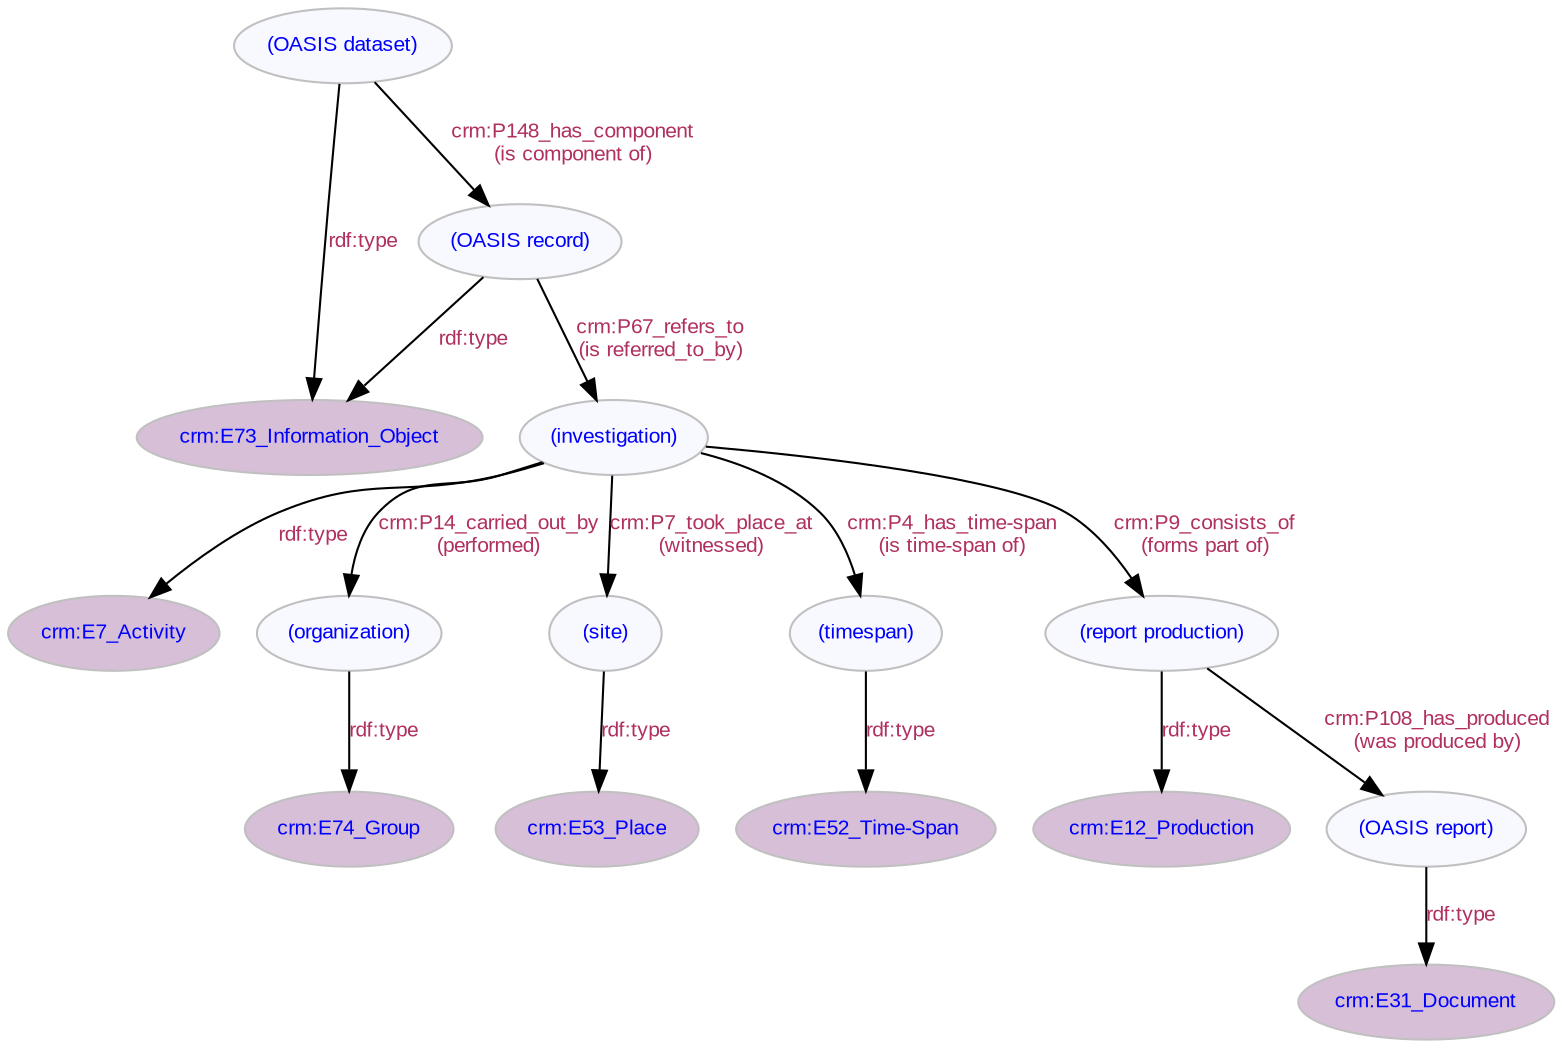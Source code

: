 digraph {
   // label = "LD4HE main model";
   // labelloc = "t";
   node [color=gray, fontcolor=blue, fontsize=10, fontname=Arial, style=filled, fillcolor=ghostwhite];
   edge [color=black, fontcolor=maroon, fontsize=10, fontname=Arial];
   "crm:E7_Activity" [fillcolor=thistle, target="crm", URL="http://www.cidoc-crm.org/cidoc-crm/E7_Activity"];
   "crm:E12_Production" [fillcolor=thistle, target="crm", URL="http://www.cidoc-crm.org/cidoc-crm/E12_Production"];
   "crm:E31_Document" [fillcolor=thistle, target="crm", URL="http://www.cidoc-crm.org/cidoc-crm/E31_Document"];
   "crm:E52_Time-Span" [fillcolor=thistle, target="crm", URL="http://www.cidoc-crm.org/cidoc-crm/E52_Time-Span"];
   "crm:E53_Place" [fillcolor=thistle, target="crm", URL="http://www.cidoc-crm.org/cidoc-crm/E53_Place"];
   "crm:E73_Information_Object" [fillcolor=thistle, target="crm", URL="http://www.cidoc-crm.org/cidoc-crm/E73_Information_Object"];
   "crm:E74_Group" [fillcolor=thistle, target="crm", URL="http://www.cidoc-crm.org/cidoc-crm/E74_Group"];   
   "(OASIS dataset)" -> "crm:E73_Information_Object" [label="rdf:type", labelURL="http://www.w3.org/1999/02/22-rdf-syntax-ns#type"];   
   "(OASIS record)" -> "crm:E73_Information_Object" [label="rdf:type", labelURL="http://www.w3.org/1999/02/22-rdf-syntax-ns#type"];   
   "(investigation)" -> "crm:E7_Activity" [label="rdf:type", labelURL="http://www.w3.org/1999/02/22-rdf-syntax-ns#type"];   
   "(organization)" -> "crm:E74_Group" [label="rdf:type", labelURL="http://www.w3.org/1999/02/22-rdf-syntax-ns#type"];   
   "(site)" -> "crm:E53_Place" [label="rdf:type", labelURL="http://www.w3.org/1999/02/22-rdf-syntax-ns#type"];   
   "(timespan)" -> "crm:E52_Time-Span" [label="rdf:type", labelURL="http://www.w3.org/1999/02/22-rdf-syntax-ns#type"];   
   "(report production)" -> "crm:E12_Production" [label="rdf:type", labelURL="http://www.w3.org/1999/02/22-rdf-syntax-ns#type"];   
   "(OASIS report)" -> "crm:E31_Document" [label="rdf:type", labelURL="http://www.w3.org/1999/02/22-rdf-syntax-ns#type"];    
   "(OASIS dataset)" -> "(OASIS record)" [label="crm:P148_has_component\n(is component of)", labelURL="http://www.cidoc-crm.org/cidoc-crm/P148_has_component"];
   "(OASIS record)" -> "(investigation)" [label="crm:P67_refers_to\n(is referred_to_by)", labelURL="http://www.cidoc-crm.org/cidoc-crm/P67_refers_to"];
   "(investigation)" -> "(organization)" [label="crm:P14_carried_out_by\n(performed)", labelURL="http://www.cidoc-crm.org/cidoc-crm/P14_carried_out_by"];
   "(investigation)" -> "(site)" [label="crm:P7_took_place_at\n(witnessed)", labelURL="http://www.cidoc-crm.org/cidoc-crm/P7_took_place_at"];
   "(investigation)" -> "(timespan)" [label="crm:P4_has_time-span\n(is time-span of)", labelURL="http://www.cidoc-crm.org/cidoc-crm/P4_has_time-span"];
   "(investigation)" -> "(report production)" [label="crm:P9_consists_of\n(forms part of)", labelURL="http://www.cidoc-crm.org/cidoc-crm/P9_consists_of"];  
   "(report production)" -> "(OASIS report)" [label="crm:P108_has_produced\n(was produced by)", labelURL="http://www.cidoc-crm.org/cidoc-crm/P108_has_produced"];
}